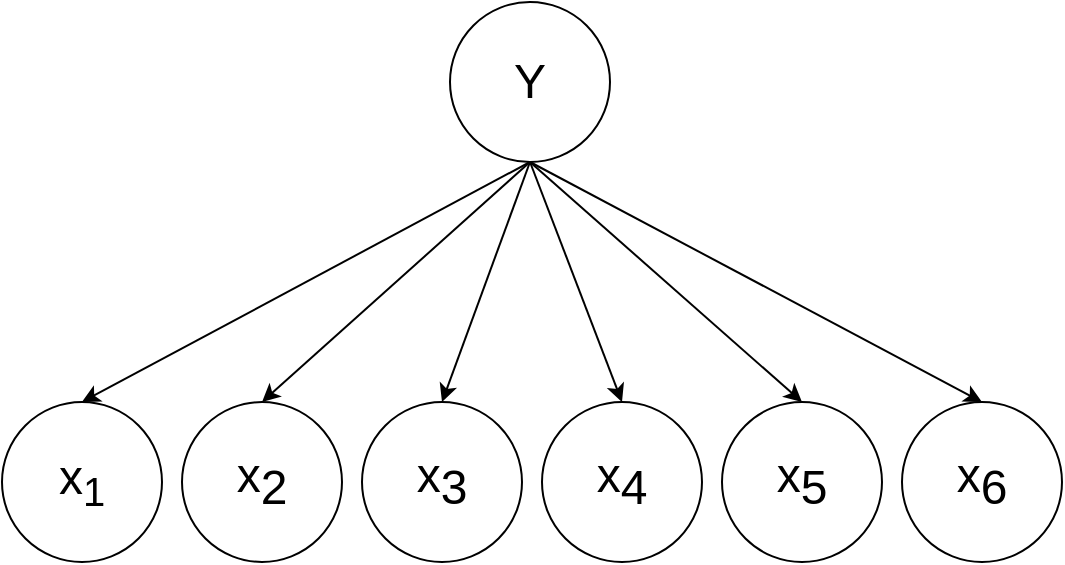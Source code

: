 <mxfile version="13.3.0" type="device"><diagram id="03bgQSsH4alPccTyJwqs" name="Page-1"><mxGraphModel dx="971" dy="1034" grid="1" gridSize="10" guides="1" tooltips="1" connect="1" arrows="1" fold="1" page="1" pageScale="1" pageWidth="827" pageHeight="1169" math="0" shadow="0"><root><mxCell id="0"/><mxCell id="1" parent="0"/><mxCell id="YavGaSQk_wt4i9i5AroA-1" value="&lt;font style=&quot;font-size: 24px&quot;&gt;x&lt;sub&gt;1&lt;/sub&gt;&lt;/font&gt;" style="ellipse;whiteSpace=wrap;html=1;aspect=fixed;" vertex="1" parent="1"><mxGeometry y="200" width="80" height="80" as="geometry"/></mxCell><mxCell id="YavGaSQk_wt4i9i5AroA-2" value="&lt;font style=&quot;font-size: 24px;&quot;&gt;x&lt;sub style=&quot;font-size: 24px;&quot;&gt;2&lt;/sub&gt;&lt;/font&gt;" style="ellipse;whiteSpace=wrap;html=1;aspect=fixed;fontSize=24;" vertex="1" parent="1"><mxGeometry x="90" y="200" width="80" height="80" as="geometry"/></mxCell><mxCell id="YavGaSQk_wt4i9i5AroA-3" value="&lt;font style=&quot;font-size: 24px;&quot;&gt;x&lt;sub style=&quot;font-size: 24px;&quot;&gt;3&lt;/sub&gt;&lt;/font&gt;" style="ellipse;whiteSpace=wrap;html=1;aspect=fixed;fontSize=24;" vertex="1" parent="1"><mxGeometry x="180" y="200" width="80" height="80" as="geometry"/></mxCell><mxCell id="YavGaSQk_wt4i9i5AroA-7" value="&lt;font style=&quot;font-size: 24px;&quot;&gt;x&lt;sub style=&quot;font-size: 24px;&quot;&gt;4&lt;/sub&gt;&lt;/font&gt;" style="ellipse;whiteSpace=wrap;html=1;aspect=fixed;fontSize=24;" vertex="1" parent="1"><mxGeometry x="270" y="200" width="80" height="80" as="geometry"/></mxCell><mxCell id="YavGaSQk_wt4i9i5AroA-8" value="&lt;font style=&quot;font-size: 24px;&quot;&gt;x&lt;sub style=&quot;font-size: 24px;&quot;&gt;5&lt;/sub&gt;&lt;/font&gt;" style="ellipse;whiteSpace=wrap;html=1;aspect=fixed;fontSize=24;" vertex="1" parent="1"><mxGeometry x="360" y="200" width="80" height="80" as="geometry"/></mxCell><mxCell id="YavGaSQk_wt4i9i5AroA-9" value="&lt;font style=&quot;font-size: 24px;&quot;&gt;x&lt;sub style=&quot;font-size: 24px;&quot;&gt;6&lt;/sub&gt;&lt;/font&gt;" style="ellipse;whiteSpace=wrap;html=1;aspect=fixed;fontSize=24;" vertex="1" parent="1"><mxGeometry x="450" y="200" width="80" height="80" as="geometry"/></mxCell><mxCell id="YavGaSQk_wt4i9i5AroA-10" value="&lt;font style=&quot;font-size: 24px&quot;&gt;Y&lt;/font&gt;" style="ellipse;whiteSpace=wrap;html=1;aspect=fixed;" vertex="1" parent="1"><mxGeometry x="224" width="80" height="80" as="geometry"/></mxCell><mxCell id="YavGaSQk_wt4i9i5AroA-13" value="" style="endArrow=classic;html=1;exitX=0.5;exitY=1;exitDx=0;exitDy=0;entryX=0.5;entryY=0;entryDx=0;entryDy=0;" edge="1" parent="1" source="YavGaSQk_wt4i9i5AroA-10" target="YavGaSQk_wt4i9i5AroA-1"><mxGeometry width="50" height="50" relative="1" as="geometry"><mxPoint x="190" y="100" as="sourcePoint"/><mxPoint x="240" y="50" as="targetPoint"/></mxGeometry></mxCell><mxCell id="YavGaSQk_wt4i9i5AroA-14" value="" style="endArrow=classic;html=1;exitX=0.5;exitY=1;exitDx=0;exitDy=0;entryX=0.5;entryY=0;entryDx=0;entryDy=0;" edge="1" parent="1" source="YavGaSQk_wt4i9i5AroA-10" target="YavGaSQk_wt4i9i5AroA-2"><mxGeometry width="50" height="50" relative="1" as="geometry"><mxPoint x="190" y="100" as="sourcePoint"/><mxPoint x="240" y="50" as="targetPoint"/></mxGeometry></mxCell><mxCell id="YavGaSQk_wt4i9i5AroA-15" value="" style="endArrow=classic;html=1;exitX=0.5;exitY=1;exitDx=0;exitDy=0;entryX=0.5;entryY=0;entryDx=0;entryDy=0;" edge="1" parent="1" source="YavGaSQk_wt4i9i5AroA-10" target="YavGaSQk_wt4i9i5AroA-3"><mxGeometry width="50" height="50" relative="1" as="geometry"><mxPoint x="190" y="100" as="sourcePoint"/><mxPoint x="240" y="50" as="targetPoint"/></mxGeometry></mxCell><mxCell id="YavGaSQk_wt4i9i5AroA-16" value="" style="endArrow=classic;html=1;entryX=0.5;entryY=0;entryDx=0;entryDy=0;exitX=0.5;exitY=1;exitDx=0;exitDy=0;" edge="1" parent="1" source="YavGaSQk_wt4i9i5AroA-10" target="YavGaSQk_wt4i9i5AroA-7"><mxGeometry width="50" height="50" relative="1" as="geometry"><mxPoint x="170" y="90" as="sourcePoint"/><mxPoint x="330" y="80" as="targetPoint"/></mxGeometry></mxCell><mxCell id="YavGaSQk_wt4i9i5AroA-17" value="" style="endArrow=classic;html=1;entryX=0.5;entryY=0;entryDx=0;entryDy=0;exitX=0.5;exitY=1;exitDx=0;exitDy=0;" edge="1" parent="1" source="YavGaSQk_wt4i9i5AroA-10" target="YavGaSQk_wt4i9i5AroA-8"><mxGeometry width="50" height="50" relative="1" as="geometry"><mxPoint x="170" y="90" as="sourcePoint"/><mxPoint x="240" y="50" as="targetPoint"/></mxGeometry></mxCell><mxCell id="YavGaSQk_wt4i9i5AroA-18" value="" style="endArrow=classic;html=1;exitX=0.5;exitY=1;exitDx=0;exitDy=0;entryX=0.5;entryY=0;entryDx=0;entryDy=0;" edge="1" parent="1" source="YavGaSQk_wt4i9i5AroA-10" target="YavGaSQk_wt4i9i5AroA-9"><mxGeometry width="50" height="50" relative="1" as="geometry"><mxPoint x="330" y="160" as="sourcePoint"/><mxPoint x="380" y="110" as="targetPoint"/></mxGeometry></mxCell></root></mxGraphModel></diagram></mxfile>